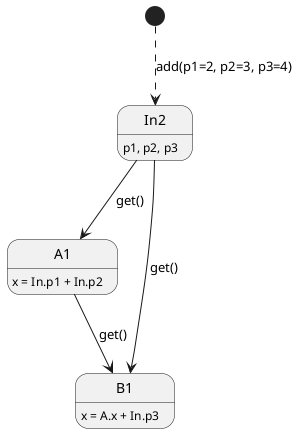@startuml
[*] -[dashed]-> In2 : add(p1=2, p2=3, p3=4)

In2 --> A1: get()
In2 --> B1: get()

A1 --> B1: get()

In2 : p1, p2, p3
A1 : x = In.p1 + In.p2
B1 : x = A.x + In.p3

@enduml
